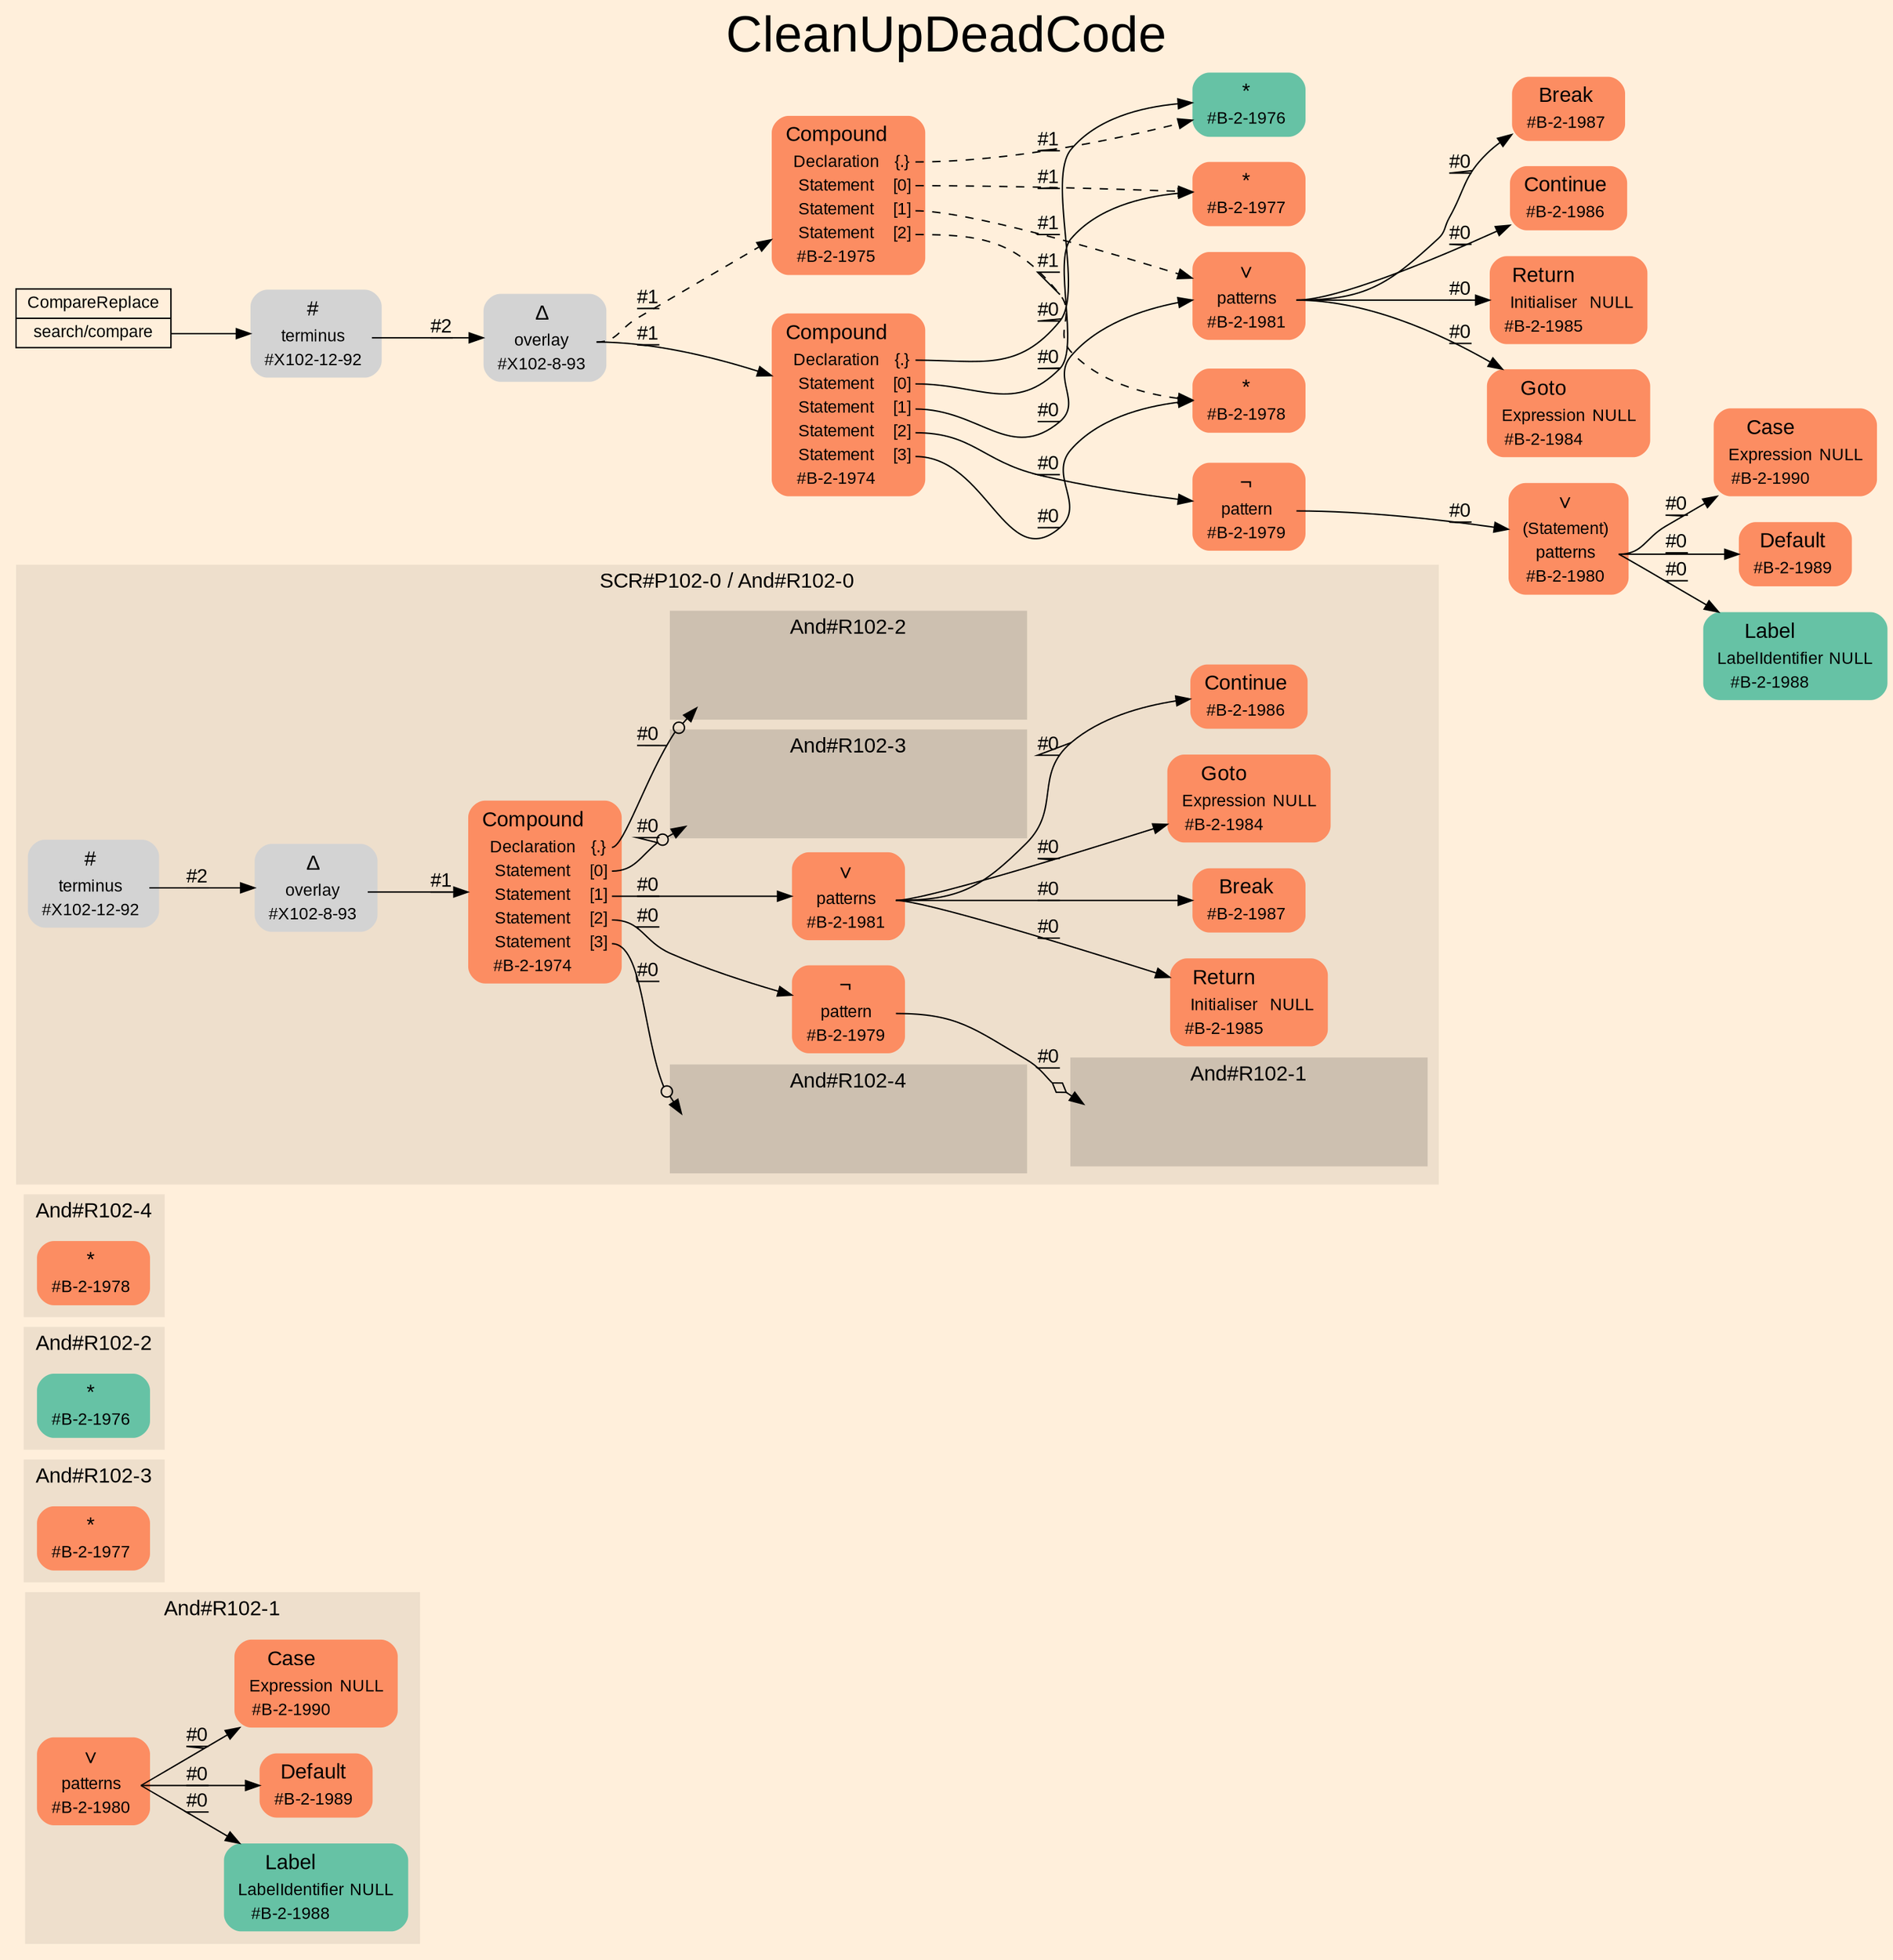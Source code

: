 digraph "CleanUpDeadCode" {
label = "CleanUpDeadCode"
labelloc = t
fontsize = "36"
graph [
    rankdir = "LR"
    ranksep = 0.3
    bgcolor = antiquewhite1
    color = black
    fontcolor = black
    fontname = "Arial"
];
node [
    fontname = "Arial"
];
edge [
    fontname = "Arial"
];

// -------------------- figure And#R102-1 --------------------
// -------- region And#R102-1 ----------
subgraph "clusterAnd#R102-1" {
    label = "And#R102-1"
    style = "filled"
    color = antiquewhite2
    fontsize = "15"
    "And#R102-1/#B-2-1988" [
        // -------- block And#R102-1/#B-2-1988 ----------
        shape = "plaintext"
        fillcolor = "/set28/1"
        label = <<TABLE BORDER="0" CELLBORDER="0" CELLSPACING="0">
         <TR><TD><FONT POINT-SIZE="15.0">Label</FONT></TD><TD></TD></TR>
         <TR><TD>LabelIdentifier</TD><TD PORT="port0">NULL</TD></TR>
         <TR><TD>#B-2-1988</TD><TD PORT="port1"></TD></TR>
        </TABLE>>
        style = "rounded,filled"
        fontsize = "12"
    ];
    
    "And#R102-1/#B-2-1980" [
        // -------- block And#R102-1/#B-2-1980 ----------
        shape = "plaintext"
        fillcolor = "/set28/2"
        label = <<TABLE BORDER="0" CELLBORDER="0" CELLSPACING="0">
         <TR><TD><FONT POINT-SIZE="15.0">∨</FONT></TD><TD></TD></TR>
         <TR><TD>patterns</TD><TD PORT="port0"></TD></TR>
         <TR><TD>#B-2-1980</TD><TD PORT="port1"></TD></TR>
        </TABLE>>
        style = "rounded,filled"
        fontsize = "12"
    ];
    
    "And#R102-1/#B-2-1989" [
        // -------- block And#R102-1/#B-2-1989 ----------
        shape = "plaintext"
        fillcolor = "/set28/2"
        label = <<TABLE BORDER="0" CELLBORDER="0" CELLSPACING="0">
         <TR><TD><FONT POINT-SIZE="15.0">Default</FONT></TD><TD></TD></TR>
         <TR><TD>#B-2-1989</TD><TD PORT="port0"></TD></TR>
        </TABLE>>
        style = "rounded,filled"
        fontsize = "12"
    ];
    
    "And#R102-1/#B-2-1990" [
        // -------- block And#R102-1/#B-2-1990 ----------
        shape = "plaintext"
        fillcolor = "/set28/2"
        label = <<TABLE BORDER="0" CELLBORDER="0" CELLSPACING="0">
         <TR><TD><FONT POINT-SIZE="15.0">Case</FONT></TD><TD></TD></TR>
         <TR><TD>Expression</TD><TD PORT="port0">NULL</TD></TR>
         <TR><TD>#B-2-1990</TD><TD PORT="port1"></TD></TR>
        </TABLE>>
        style = "rounded,filled"
        fontsize = "12"
    ];
    
}

"And#R102-1/#B-2-1980":port0 -> "And#R102-1/#B-2-1990" [
    label = "#0"
    decorate = true
    color = black
    fontcolor = black
];

"And#R102-1/#B-2-1980":port0 -> "And#R102-1/#B-2-1989" [
    label = "#0"
    decorate = true
    color = black
    fontcolor = black
];

"And#R102-1/#B-2-1980":port0 -> "And#R102-1/#B-2-1988" [
    label = "#0"
    decorate = true
    color = black
    fontcolor = black
];


// -------------------- figure And#R102-3 --------------------
// -------- region And#R102-3 ----------
subgraph "clusterAnd#R102-3" {
    label = "And#R102-3"
    style = "filled"
    color = antiquewhite2
    fontsize = "15"
    "And#R102-3/#B-2-1977" [
        // -------- block And#R102-3/#B-2-1977 ----------
        shape = "plaintext"
        fillcolor = "/set28/2"
        label = <<TABLE BORDER="0" CELLBORDER="0" CELLSPACING="0">
         <TR><TD><FONT POINT-SIZE="15.0">*</FONT></TD><TD></TD></TR>
         <TR><TD>#B-2-1977</TD><TD PORT="port0"></TD></TR>
        </TABLE>>
        style = "rounded,filled"
        fontsize = "12"
    ];
    
}


// -------------------- figure And#R102-2 --------------------
// -------- region And#R102-2 ----------
subgraph "clusterAnd#R102-2" {
    label = "And#R102-2"
    style = "filled"
    color = antiquewhite2
    fontsize = "15"
    "And#R102-2/#B-2-1976" [
        // -------- block And#R102-2/#B-2-1976 ----------
        shape = "plaintext"
        fillcolor = "/set28/1"
        label = <<TABLE BORDER="0" CELLBORDER="0" CELLSPACING="0">
         <TR><TD><FONT POINT-SIZE="15.0">*</FONT></TD><TD></TD></TR>
         <TR><TD>#B-2-1976</TD><TD PORT="port0"></TD></TR>
        </TABLE>>
        style = "rounded,filled"
        fontsize = "12"
    ];
    
}


// -------------------- figure And#R102-4 --------------------
// -------- region And#R102-4 ----------
subgraph "clusterAnd#R102-4" {
    label = "And#R102-4"
    style = "filled"
    color = antiquewhite2
    fontsize = "15"
    "And#R102-4/#B-2-1978" [
        // -------- block And#R102-4/#B-2-1978 ----------
        shape = "plaintext"
        fillcolor = "/set28/2"
        label = <<TABLE BORDER="0" CELLBORDER="0" CELLSPACING="0">
         <TR><TD><FONT POINT-SIZE="15.0">*</FONT></TD><TD></TD></TR>
         <TR><TD>#B-2-1978</TD><TD PORT="port0"></TD></TR>
        </TABLE>>
        style = "rounded,filled"
        fontsize = "12"
    ];
    
}


// -------------------- figure And#R102-0 --------------------
// -------- region And#R102-0 ----------
subgraph "clusterAnd#R102-0" {
    label = "SCR#P102-0 / And#R102-0"
    style = "filled"
    color = antiquewhite2
    fontsize = "15"
    "And#R102-0/#B-2-1986" [
        // -------- block And#R102-0/#B-2-1986 ----------
        shape = "plaintext"
        fillcolor = "/set28/2"
        label = <<TABLE BORDER="0" CELLBORDER="0" CELLSPACING="0">
         <TR><TD><FONT POINT-SIZE="15.0">Continue</FONT></TD><TD></TD></TR>
         <TR><TD>#B-2-1986</TD><TD PORT="port0"></TD></TR>
        </TABLE>>
        style = "rounded,filled"
        fontsize = "12"
    ];
    
    "And#R102-0/#X102-8-93" [
        // -------- block And#R102-0/#X102-8-93 ----------
        shape = "plaintext"
        label = <<TABLE BORDER="0" CELLBORDER="0" CELLSPACING="0">
         <TR><TD><FONT POINT-SIZE="15.0">Δ</FONT></TD><TD></TD></TR>
         <TR><TD>overlay</TD><TD PORT="port0"></TD></TR>
         <TR><TD>#X102-8-93</TD><TD PORT="port1"></TD></TR>
        </TABLE>>
        style = "rounded,filled"
        fontsize = "12"
    ];
    
    "And#R102-0/#B-2-1979" [
        // -------- block And#R102-0/#B-2-1979 ----------
        shape = "plaintext"
        fillcolor = "/set28/2"
        label = <<TABLE BORDER="0" CELLBORDER="0" CELLSPACING="0">
         <TR><TD><FONT POINT-SIZE="15.0">¬</FONT></TD><TD></TD></TR>
         <TR><TD>pattern</TD><TD PORT="port0"></TD></TR>
         <TR><TD>#B-2-1979</TD><TD PORT="port1"></TD></TR>
        </TABLE>>
        style = "rounded,filled"
        fontsize = "12"
    ];
    
    "And#R102-0/#B-2-1981" [
        // -------- block And#R102-0/#B-2-1981 ----------
        shape = "plaintext"
        fillcolor = "/set28/2"
        label = <<TABLE BORDER="0" CELLBORDER="0" CELLSPACING="0">
         <TR><TD><FONT POINT-SIZE="15.0">∨</FONT></TD><TD></TD></TR>
         <TR><TD>patterns</TD><TD PORT="port0"></TD></TR>
         <TR><TD>#B-2-1981</TD><TD PORT="port1"></TD></TR>
        </TABLE>>
        style = "rounded,filled"
        fontsize = "12"
    ];
    
    "And#R102-0/#X102-12-92" [
        // -------- block And#R102-0/#X102-12-92 ----------
        shape = "plaintext"
        label = <<TABLE BORDER="0" CELLBORDER="0" CELLSPACING="0">
         <TR><TD><FONT POINT-SIZE="15.0">#</FONT></TD><TD></TD></TR>
         <TR><TD>terminus</TD><TD PORT="port0"></TD></TR>
         <TR><TD>#X102-12-92</TD><TD PORT="port1"></TD></TR>
        </TABLE>>
        style = "rounded,filled"
        fontsize = "12"
    ];
    
    "And#R102-0/#B-2-1985" [
        // -------- block And#R102-0/#B-2-1985 ----------
        shape = "plaintext"
        fillcolor = "/set28/2"
        label = <<TABLE BORDER="0" CELLBORDER="0" CELLSPACING="0">
         <TR><TD><FONT POINT-SIZE="15.0">Return</FONT></TD><TD></TD></TR>
         <TR><TD>Initialiser</TD><TD PORT="port0">NULL</TD></TR>
         <TR><TD>#B-2-1985</TD><TD PORT="port1"></TD></TR>
        </TABLE>>
        style = "rounded,filled"
        fontsize = "12"
    ];
    
    "And#R102-0/#B-2-1987" [
        // -------- block And#R102-0/#B-2-1987 ----------
        shape = "plaintext"
        fillcolor = "/set28/2"
        label = <<TABLE BORDER="0" CELLBORDER="0" CELLSPACING="0">
         <TR><TD><FONT POINT-SIZE="15.0">Break</FONT></TD><TD></TD></TR>
         <TR><TD>#B-2-1987</TD><TD PORT="port0"></TD></TR>
        </TABLE>>
        style = "rounded,filled"
        fontsize = "12"
    ];
    
    "And#R102-0/#B-2-1974" [
        // -------- block And#R102-0/#B-2-1974 ----------
        shape = "plaintext"
        fillcolor = "/set28/2"
        label = <<TABLE BORDER="0" CELLBORDER="0" CELLSPACING="0">
         <TR><TD><FONT POINT-SIZE="15.0">Compound</FONT></TD><TD></TD></TR>
         <TR><TD>Declaration</TD><TD PORT="port0">{.}</TD></TR>
         <TR><TD>Statement</TD><TD PORT="port1">[0]</TD></TR>
         <TR><TD>Statement</TD><TD PORT="port2">[1]</TD></TR>
         <TR><TD>Statement</TD><TD PORT="port3">[2]</TD></TR>
         <TR><TD>Statement</TD><TD PORT="port4">[3]</TD></TR>
         <TR><TD>#B-2-1974</TD><TD PORT="port5"></TD></TR>
        </TABLE>>
        style = "rounded,filled"
        fontsize = "12"
    ];
    
    "And#R102-0/#B-2-1984" [
        // -------- block And#R102-0/#B-2-1984 ----------
        shape = "plaintext"
        fillcolor = "/set28/2"
        label = <<TABLE BORDER="0" CELLBORDER="0" CELLSPACING="0">
         <TR><TD><FONT POINT-SIZE="15.0">Goto</FONT></TD><TD></TD></TR>
         <TR><TD>Expression</TD><TD PORT="port0">NULL</TD></TR>
         <TR><TD>#B-2-1984</TD><TD PORT="port1"></TD></TR>
        </TABLE>>
        style = "rounded,filled"
        fontsize = "12"
    ];
    
    // -------- region And#R102-0/And#R102-1 ----------
    subgraph "clusterAnd#R102-0/And#R102-1" {
        label = "And#R102-1"
        style = "filled"
        color = antiquewhite3
        fontsize = "15"
        "And#R102-0/And#R102-1/#B-2-1980" [
            // -------- block And#R102-0/And#R102-1/#B-2-1980 ----------
            shape = none
            fillcolor = "/set28/2"
            style = "invisible"
        ];
        
    }
    
    // -------- region And#R102-0/And#R102-2 ----------
    subgraph "clusterAnd#R102-0/And#R102-2" {
        label = "And#R102-2"
        style = "filled"
        color = antiquewhite3
        fontsize = "15"
        "And#R102-0/And#R102-2/#B-2-1976" [
            // -------- block And#R102-0/And#R102-2/#B-2-1976 ----------
            shape = none
            fillcolor = "/set28/1"
            style = "invisible"
        ];
        
    }
    
    // -------- region And#R102-0/And#R102-3 ----------
    subgraph "clusterAnd#R102-0/And#R102-3" {
        label = "And#R102-3"
        style = "filled"
        color = antiquewhite3
        fontsize = "15"
        "And#R102-0/And#R102-3/#B-2-1977" [
            // -------- block And#R102-0/And#R102-3/#B-2-1977 ----------
            shape = none
            fillcolor = "/set28/2"
            style = "invisible"
        ];
        
    }
    
    // -------- region And#R102-0/And#R102-4 ----------
    subgraph "clusterAnd#R102-0/And#R102-4" {
        label = "And#R102-4"
        style = "filled"
        color = antiquewhite3
        fontsize = "15"
        "And#R102-0/And#R102-4/#B-2-1978" [
            // -------- block And#R102-0/And#R102-4/#B-2-1978 ----------
            shape = none
            fillcolor = "/set28/2"
            style = "invisible"
        ];
        
    }
    
}

"And#R102-0/#X102-8-93":port0 -> "And#R102-0/#B-2-1974" [
    label = "#1"
    decorate = true
    color = black
    fontcolor = black
];

"And#R102-0/#B-2-1979":port0 -> "And#R102-0/And#R102-1/#B-2-1980" [
    arrowhead="normalnoneodiamond"
    label = "#0"
    decorate = true
    color = black
    fontcolor = black
];

"And#R102-0/#B-2-1981":port0 -> "And#R102-0/#B-2-1987" [
    label = "#0"
    decorate = true
    color = black
    fontcolor = black
];

"And#R102-0/#B-2-1981":port0 -> "And#R102-0/#B-2-1986" [
    label = "#0"
    decorate = true
    color = black
    fontcolor = black
];

"And#R102-0/#B-2-1981":port0 -> "And#R102-0/#B-2-1985" [
    label = "#0"
    decorate = true
    color = black
    fontcolor = black
];

"And#R102-0/#B-2-1981":port0 -> "And#R102-0/#B-2-1984" [
    label = "#0"
    decorate = true
    color = black
    fontcolor = black
];

"And#R102-0/#X102-12-92":port0 -> "And#R102-0/#X102-8-93" [
    label = "#2"
    decorate = true
    color = black
    fontcolor = black
];

"And#R102-0/#B-2-1974":port0 -> "And#R102-0/And#R102-2/#B-2-1976" [
    arrowhead="normalnoneodot"
    label = "#0"
    decorate = true
    color = black
    fontcolor = black
];

"And#R102-0/#B-2-1974":port1 -> "And#R102-0/And#R102-3/#B-2-1977" [
    arrowhead="normalnoneodot"
    label = "#0"
    decorate = true
    color = black
    fontcolor = black
];

"And#R102-0/#B-2-1974":port2 -> "And#R102-0/#B-2-1981" [
    label = "#0"
    decorate = true
    color = black
    fontcolor = black
];

"And#R102-0/#B-2-1974":port3 -> "And#R102-0/#B-2-1979" [
    label = "#0"
    decorate = true
    color = black
    fontcolor = black
];

"And#R102-0/#B-2-1974":port4 -> "And#R102-0/And#R102-4/#B-2-1978" [
    arrowhead="normalnoneodot"
    label = "#0"
    decorate = true
    color = black
    fontcolor = black
];


// -------------------- transformation figure --------------------
"CR#X102-10-102" [
    // -------- block CR#X102-10-102 ----------
    shape = "record"
    fillcolor = antiquewhite1
    label = "<fixed> CompareReplace | <port0> search/compare"
    style = "filled"
    fontsize = "12"
    color = black
    fontcolor = black
];

"#X102-12-92" [
    // -------- block #X102-12-92 ----------
    shape = "plaintext"
    label = <<TABLE BORDER="0" CELLBORDER="0" CELLSPACING="0">
     <TR><TD><FONT POINT-SIZE="15.0">#</FONT></TD><TD></TD></TR>
     <TR><TD>terminus</TD><TD PORT="port0"></TD></TR>
     <TR><TD>#X102-12-92</TD><TD PORT="port1"></TD></TR>
    </TABLE>>
    style = "rounded,filled"
    fontsize = "12"
];

"#X102-8-93" [
    // -------- block #X102-8-93 ----------
    shape = "plaintext"
    label = <<TABLE BORDER="0" CELLBORDER="0" CELLSPACING="0">
     <TR><TD><FONT POINT-SIZE="15.0">Δ</FONT></TD><TD></TD></TR>
     <TR><TD>overlay</TD><TD PORT="port0"></TD></TR>
     <TR><TD>#X102-8-93</TD><TD PORT="port1"></TD></TR>
    </TABLE>>
    style = "rounded,filled"
    fontsize = "12"
];

"#B-2-1974" [
    // -------- block #B-2-1974 ----------
    shape = "plaintext"
    fillcolor = "/set28/2"
    label = <<TABLE BORDER="0" CELLBORDER="0" CELLSPACING="0">
     <TR><TD><FONT POINT-SIZE="15.0">Compound</FONT></TD><TD></TD></TR>
     <TR><TD>Declaration</TD><TD PORT="port0">{.}</TD></TR>
     <TR><TD>Statement</TD><TD PORT="port1">[0]</TD></TR>
     <TR><TD>Statement</TD><TD PORT="port2">[1]</TD></TR>
     <TR><TD>Statement</TD><TD PORT="port3">[2]</TD></TR>
     <TR><TD>Statement</TD><TD PORT="port4">[3]</TD></TR>
     <TR><TD>#B-2-1974</TD><TD PORT="port5"></TD></TR>
    </TABLE>>
    style = "rounded,filled"
    fontsize = "12"
];

"#B-2-1976" [
    // -------- block #B-2-1976 ----------
    shape = "plaintext"
    fillcolor = "/set28/1"
    label = <<TABLE BORDER="0" CELLBORDER="0" CELLSPACING="0">
     <TR><TD><FONT POINT-SIZE="15.0">*</FONT></TD><TD></TD></TR>
     <TR><TD>#B-2-1976</TD><TD PORT="port0"></TD></TR>
    </TABLE>>
    style = "rounded,filled"
    fontsize = "12"
];

"#B-2-1977" [
    // -------- block #B-2-1977 ----------
    shape = "plaintext"
    fillcolor = "/set28/2"
    label = <<TABLE BORDER="0" CELLBORDER="0" CELLSPACING="0">
     <TR><TD><FONT POINT-SIZE="15.0">*</FONT></TD><TD></TD></TR>
     <TR><TD>#B-2-1977</TD><TD PORT="port0"></TD></TR>
    </TABLE>>
    style = "rounded,filled"
    fontsize = "12"
];

"#B-2-1981" [
    // -------- block #B-2-1981 ----------
    shape = "plaintext"
    fillcolor = "/set28/2"
    label = <<TABLE BORDER="0" CELLBORDER="0" CELLSPACING="0">
     <TR><TD><FONT POINT-SIZE="15.0">∨</FONT></TD><TD></TD></TR>
     <TR><TD>patterns</TD><TD PORT="port0"></TD></TR>
     <TR><TD>#B-2-1981</TD><TD PORT="port1"></TD></TR>
    </TABLE>>
    style = "rounded,filled"
    fontsize = "12"
];

"#B-2-1987" [
    // -------- block #B-2-1987 ----------
    shape = "plaintext"
    fillcolor = "/set28/2"
    label = <<TABLE BORDER="0" CELLBORDER="0" CELLSPACING="0">
     <TR><TD><FONT POINT-SIZE="15.0">Break</FONT></TD><TD></TD></TR>
     <TR><TD>#B-2-1987</TD><TD PORT="port0"></TD></TR>
    </TABLE>>
    style = "rounded,filled"
    fontsize = "12"
];

"#B-2-1986" [
    // -------- block #B-2-1986 ----------
    shape = "plaintext"
    fillcolor = "/set28/2"
    label = <<TABLE BORDER="0" CELLBORDER="0" CELLSPACING="0">
     <TR><TD><FONT POINT-SIZE="15.0">Continue</FONT></TD><TD></TD></TR>
     <TR><TD>#B-2-1986</TD><TD PORT="port0"></TD></TR>
    </TABLE>>
    style = "rounded,filled"
    fontsize = "12"
];

"#B-2-1985" [
    // -------- block #B-2-1985 ----------
    shape = "plaintext"
    fillcolor = "/set28/2"
    label = <<TABLE BORDER="0" CELLBORDER="0" CELLSPACING="0">
     <TR><TD><FONT POINT-SIZE="15.0">Return</FONT></TD><TD></TD></TR>
     <TR><TD>Initialiser</TD><TD PORT="port0">NULL</TD></TR>
     <TR><TD>#B-2-1985</TD><TD PORT="port1"></TD></TR>
    </TABLE>>
    style = "rounded,filled"
    fontsize = "12"
];

"#B-2-1984" [
    // -------- block #B-2-1984 ----------
    shape = "plaintext"
    fillcolor = "/set28/2"
    label = <<TABLE BORDER="0" CELLBORDER="0" CELLSPACING="0">
     <TR><TD><FONT POINT-SIZE="15.0">Goto</FONT></TD><TD></TD></TR>
     <TR><TD>Expression</TD><TD PORT="port0">NULL</TD></TR>
     <TR><TD>#B-2-1984</TD><TD PORT="port1"></TD></TR>
    </TABLE>>
    style = "rounded,filled"
    fontsize = "12"
];

"#B-2-1979" [
    // -------- block #B-2-1979 ----------
    shape = "plaintext"
    fillcolor = "/set28/2"
    label = <<TABLE BORDER="0" CELLBORDER="0" CELLSPACING="0">
     <TR><TD><FONT POINT-SIZE="15.0">¬</FONT></TD><TD></TD></TR>
     <TR><TD>pattern</TD><TD PORT="port0"></TD></TR>
     <TR><TD>#B-2-1979</TD><TD PORT="port1"></TD></TR>
    </TABLE>>
    style = "rounded,filled"
    fontsize = "12"
];

"#B-2-1980" [
    // -------- block #B-2-1980 ----------
    shape = "plaintext"
    fillcolor = "/set28/2"
    label = <<TABLE BORDER="0" CELLBORDER="0" CELLSPACING="0">
     <TR><TD><FONT POINT-SIZE="15.0">∨</FONT></TD><TD></TD></TR>
     <TR><TD>(Statement)</TD><TD PORT="port0"></TD></TR>
     <TR><TD>patterns</TD><TD PORT="port1"></TD></TR>
     <TR><TD>#B-2-1980</TD><TD PORT="port2"></TD></TR>
    </TABLE>>
    style = "rounded,filled"
    fontsize = "12"
];

"#B-2-1990" [
    // -------- block #B-2-1990 ----------
    shape = "plaintext"
    fillcolor = "/set28/2"
    label = <<TABLE BORDER="0" CELLBORDER="0" CELLSPACING="0">
     <TR><TD><FONT POINT-SIZE="15.0">Case</FONT></TD><TD></TD></TR>
     <TR><TD>Expression</TD><TD PORT="port0">NULL</TD></TR>
     <TR><TD>#B-2-1990</TD><TD PORT="port1"></TD></TR>
    </TABLE>>
    style = "rounded,filled"
    fontsize = "12"
];

"#B-2-1989" [
    // -------- block #B-2-1989 ----------
    shape = "plaintext"
    fillcolor = "/set28/2"
    label = <<TABLE BORDER="0" CELLBORDER="0" CELLSPACING="0">
     <TR><TD><FONT POINT-SIZE="15.0">Default</FONT></TD><TD></TD></TR>
     <TR><TD>#B-2-1989</TD><TD PORT="port0"></TD></TR>
    </TABLE>>
    style = "rounded,filled"
    fontsize = "12"
];

"#B-2-1988" [
    // -------- block #B-2-1988 ----------
    shape = "plaintext"
    fillcolor = "/set28/1"
    label = <<TABLE BORDER="0" CELLBORDER="0" CELLSPACING="0">
     <TR><TD><FONT POINT-SIZE="15.0">Label</FONT></TD><TD></TD></TR>
     <TR><TD>LabelIdentifier</TD><TD PORT="port0">NULL</TD></TR>
     <TR><TD>#B-2-1988</TD><TD PORT="port1"></TD></TR>
    </TABLE>>
    style = "rounded,filled"
    fontsize = "12"
];

"#B-2-1978" [
    // -------- block #B-2-1978 ----------
    shape = "plaintext"
    fillcolor = "/set28/2"
    label = <<TABLE BORDER="0" CELLBORDER="0" CELLSPACING="0">
     <TR><TD><FONT POINT-SIZE="15.0">*</FONT></TD><TD></TD></TR>
     <TR><TD>#B-2-1978</TD><TD PORT="port0"></TD></TR>
    </TABLE>>
    style = "rounded,filled"
    fontsize = "12"
];

"#B-2-1975" [
    // -------- block #B-2-1975 ----------
    shape = "plaintext"
    fillcolor = "/set28/2"
    label = <<TABLE BORDER="0" CELLBORDER="0" CELLSPACING="0">
     <TR><TD><FONT POINT-SIZE="15.0">Compound</FONT></TD><TD></TD></TR>
     <TR><TD>Declaration</TD><TD PORT="port0">{.}</TD></TR>
     <TR><TD>Statement</TD><TD PORT="port1">[0]</TD></TR>
     <TR><TD>Statement</TD><TD PORT="port2">[1]</TD></TR>
     <TR><TD>Statement</TD><TD PORT="port3">[2]</TD></TR>
     <TR><TD>#B-2-1975</TD><TD PORT="port4"></TD></TR>
    </TABLE>>
    style = "rounded,filled"
    fontsize = "12"
];

"CR#X102-10-102":port0 -> "#X102-12-92" [
    label = ""
    decorate = true
    color = black
    fontcolor = black
];

"#X102-12-92":port0 -> "#X102-8-93" [
    label = "#2"
    decorate = true
    color = black
    fontcolor = black
];

"#X102-8-93":port0 -> "#B-2-1974" [
    label = "#1"
    decorate = true
    color = black
    fontcolor = black
];

"#X102-8-93":port0 -> "#B-2-1975" [
    style="dashed"
    label = "#1"
    decorate = true
    color = black
    fontcolor = black
];

"#B-2-1974":port0 -> "#B-2-1976" [
    label = "#0"
    decorate = true
    color = black
    fontcolor = black
];

"#B-2-1974":port1 -> "#B-2-1977" [
    label = "#0"
    decorate = true
    color = black
    fontcolor = black
];

"#B-2-1974":port2 -> "#B-2-1981" [
    label = "#0"
    decorate = true
    color = black
    fontcolor = black
];

"#B-2-1974":port3 -> "#B-2-1979" [
    label = "#0"
    decorate = true
    color = black
    fontcolor = black
];

"#B-2-1974":port4 -> "#B-2-1978" [
    label = "#0"
    decorate = true
    color = black
    fontcolor = black
];

"#B-2-1981":port0 -> "#B-2-1987" [
    label = "#0"
    decorate = true
    color = black
    fontcolor = black
];

"#B-2-1981":port0 -> "#B-2-1986" [
    label = "#0"
    decorate = true
    color = black
    fontcolor = black
];

"#B-2-1981":port0 -> "#B-2-1985" [
    label = "#0"
    decorate = true
    color = black
    fontcolor = black
];

"#B-2-1981":port0 -> "#B-2-1984" [
    label = "#0"
    decorate = true
    color = black
    fontcolor = black
];

"#B-2-1979":port0 -> "#B-2-1980" [
    label = "#0"
    decorate = true
    color = black
    fontcolor = black
];

"#B-2-1980":port1 -> "#B-2-1990" [
    label = "#0"
    decorate = true
    color = black
    fontcolor = black
];

"#B-2-1980":port1 -> "#B-2-1989" [
    label = "#0"
    decorate = true
    color = black
    fontcolor = black
];

"#B-2-1980":port1 -> "#B-2-1988" [
    label = "#0"
    decorate = true
    color = black
    fontcolor = black
];

"#B-2-1975":port0 -> "#B-2-1976" [
    style="dashed"
    label = "#1"
    decorate = true
    color = black
    fontcolor = black
];

"#B-2-1975":port1 -> "#B-2-1977" [
    style="dashed"
    label = "#1"
    decorate = true
    color = black
    fontcolor = black
];

"#B-2-1975":port2 -> "#B-2-1981" [
    style="dashed"
    label = "#1"
    decorate = true
    color = black
    fontcolor = black
];

"#B-2-1975":port3 -> "#B-2-1978" [
    style="dashed"
    label = "#1"
    decorate = true
    color = black
    fontcolor = black
];


}
